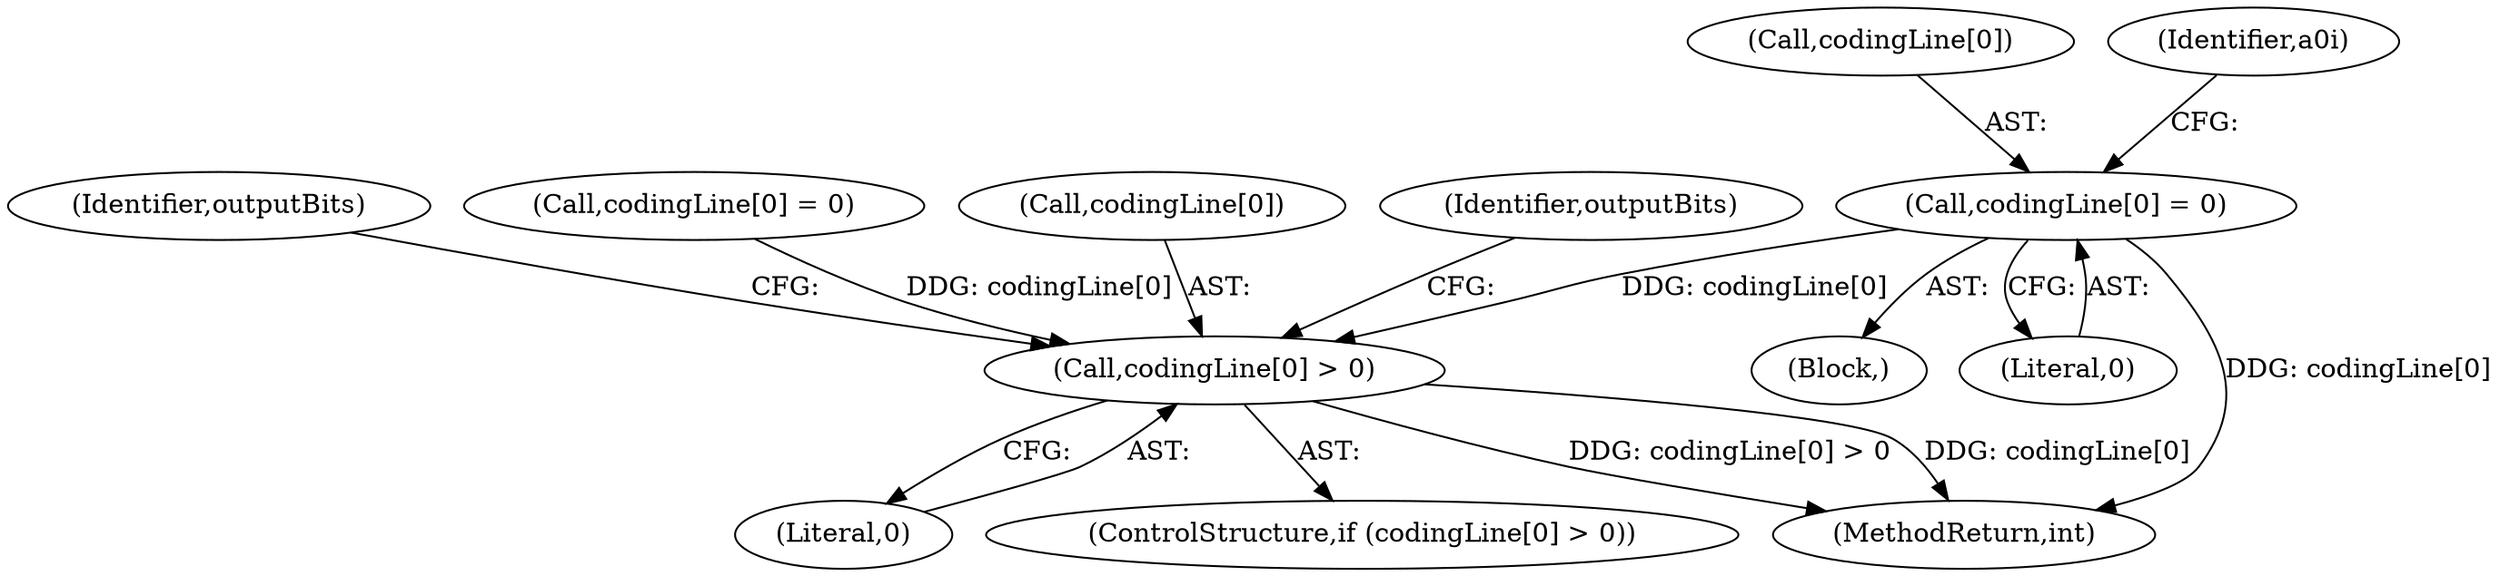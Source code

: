digraph "0_poppler_b1026b5978c385328f2a15a2185c599a563edf91@array" {
"1000894" [label="(Call,codingLine[0] = 0)"];
"1001189" [label="(Call,codingLine[0] > 0)"];
"1000893" [label="(Block,)"];
"1000895" [label="(Call,codingLine[0])"];
"1001189" [label="(Call,codingLine[0] > 0)"];
"1000898" [label="(Literal,0)"];
"1000900" [label="(Identifier,a0i)"];
"1001193" [label="(Literal,0)"];
"1000894" [label="(Call,codingLine[0] = 0)"];
"1001188" [label="(ControlStructure,if (codingLine[0] > 0))"];
"1001205" [label="(Identifier,outputBits)"];
"1000167" [label="(Call,codingLine[0] = 0)"];
"1001190" [label="(Call,codingLine[0])"];
"1001370" [label="(MethodReturn,int)"];
"1001196" [label="(Identifier,outputBits)"];
"1000894" -> "1000893"  [label="AST: "];
"1000894" -> "1000898"  [label="CFG: "];
"1000895" -> "1000894"  [label="AST: "];
"1000898" -> "1000894"  [label="AST: "];
"1000900" -> "1000894"  [label="CFG: "];
"1000894" -> "1001370"  [label="DDG: codingLine[0]"];
"1000894" -> "1001189"  [label="DDG: codingLine[0]"];
"1001189" -> "1001188"  [label="AST: "];
"1001189" -> "1001193"  [label="CFG: "];
"1001190" -> "1001189"  [label="AST: "];
"1001193" -> "1001189"  [label="AST: "];
"1001196" -> "1001189"  [label="CFG: "];
"1001205" -> "1001189"  [label="CFG: "];
"1001189" -> "1001370"  [label="DDG: codingLine[0] > 0"];
"1001189" -> "1001370"  [label="DDG: codingLine[0]"];
"1000167" -> "1001189"  [label="DDG: codingLine[0]"];
}
